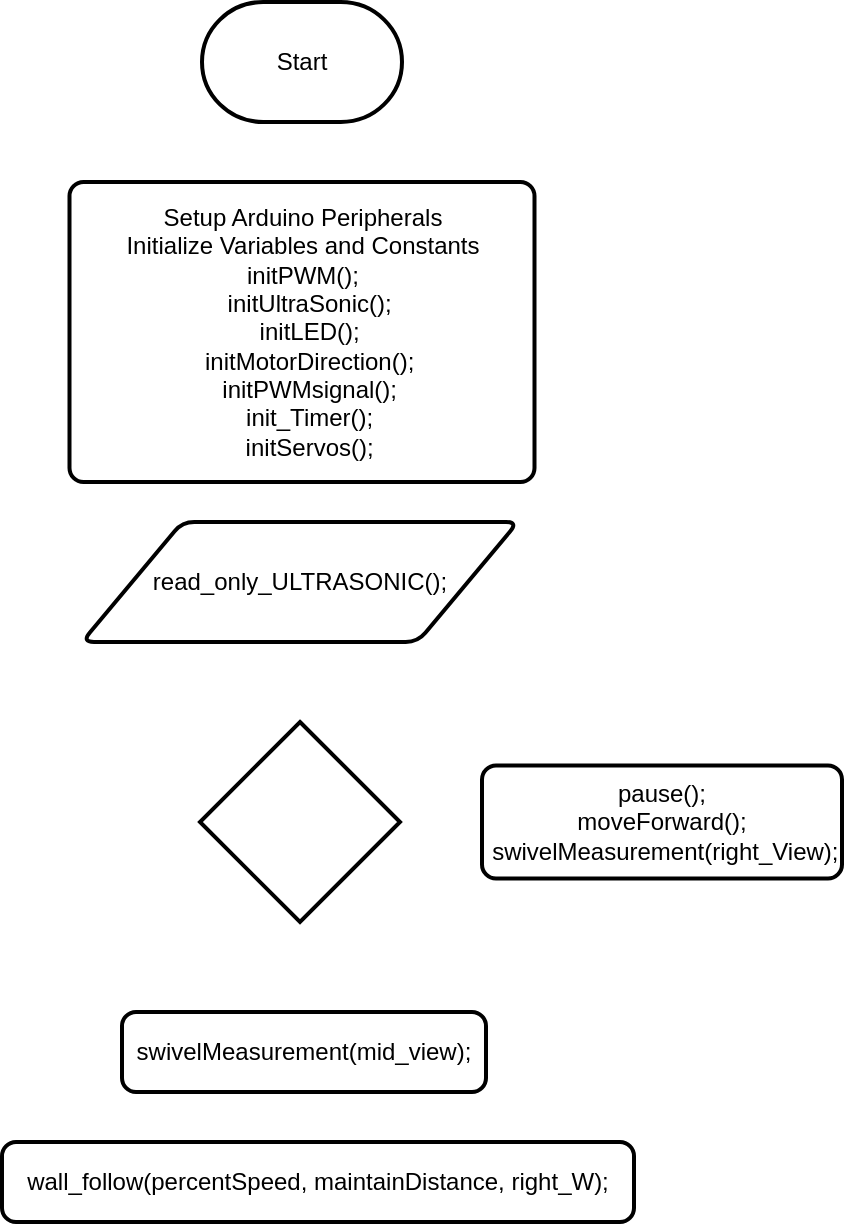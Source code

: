 <mxfile version="22.1.18" type="device">
  <diagram id="C5RBs43oDa-KdzZeNtuy" name="Page-1">
    <mxGraphModel dx="1426" dy="751" grid="1" gridSize="10" guides="1" tooltips="1" connect="1" arrows="1" fold="1" page="1" pageScale="1" pageWidth="827" pageHeight="1169" math="0" shadow="0">
      <root>
        <mxCell id="WIyWlLk6GJQsqaUBKTNV-0" />
        <mxCell id="WIyWlLk6GJQsqaUBKTNV-1" parent="WIyWlLk6GJQsqaUBKTNV-0" />
        <mxCell id="AYt_-RVkQ8dwDracrnl1-0" value="Start" style="strokeWidth=2;html=1;shape=mxgraph.flowchart.terminator;whiteSpace=wrap;" vertex="1" parent="WIyWlLk6GJQsqaUBKTNV-1">
          <mxGeometry x="310" y="60" width="100" height="60" as="geometry" />
        </mxCell>
        <mxCell id="AYt_-RVkQ8dwDracrnl1-1" value="Setup Arduino Peripherals&lt;br&gt;Initialize Variables&amp;nbsp;and Constants&lt;br&gt;&lt;div&gt;initPWM();&lt;/div&gt;&lt;div&gt;&amp;nbsp; initUltraSonic();&lt;/div&gt;&lt;div&gt;&amp;nbsp; initLED();&lt;/div&gt;&lt;div&gt;&amp;nbsp; initMotorDirection();&lt;/div&gt;&lt;div&gt;&amp;nbsp; initPWMsignal();&lt;/div&gt;&lt;div&gt;&amp;nbsp; init_Timer();&lt;/div&gt;&lt;div&gt;&amp;nbsp; initServos();&lt;/div&gt;" style="rounded=1;whiteSpace=wrap;html=1;absoluteArcSize=1;arcSize=14;strokeWidth=2;" vertex="1" parent="WIyWlLk6GJQsqaUBKTNV-1">
          <mxGeometry x="243.75" y="150" width="232.5" height="150" as="geometry" />
        </mxCell>
        <mxCell id="AYt_-RVkQ8dwDracrnl1-2" value="read_only_ULTRASONIC();" style="shape=parallelogram;html=1;strokeWidth=2;perimeter=parallelogramPerimeter;whiteSpace=wrap;rounded=1;arcSize=12;size=0.23;" vertex="1" parent="WIyWlLk6GJQsqaUBKTNV-1">
          <mxGeometry x="250" y="320" width="218" height="60" as="geometry" />
        </mxCell>
        <mxCell id="AYt_-RVkQ8dwDracrnl1-3" value="" style="strokeWidth=2;html=1;shape=mxgraph.flowchart.decision;whiteSpace=wrap;" vertex="1" parent="WIyWlLk6GJQsqaUBKTNV-1">
          <mxGeometry x="309" y="420" width="100" height="100" as="geometry" />
        </mxCell>
        <mxCell id="AYt_-RVkQ8dwDracrnl1-4" value="pause();&lt;br&gt;&lt;div&gt;&amp;nbsp;moveForward();&lt;span style=&quot;background-color: initial;&quot;&gt;&amp;nbsp; &amp;nbsp;swivelMeasurement(right_View);&lt;/span&gt;&lt;/div&gt;" style="rounded=1;whiteSpace=wrap;html=1;absoluteArcSize=1;arcSize=14;strokeWidth=2;" vertex="1" parent="WIyWlLk6GJQsqaUBKTNV-1">
          <mxGeometry x="450" y="441.75" width="180" height="56.5" as="geometry" />
        </mxCell>
        <mxCell id="AYt_-RVkQ8dwDracrnl1-7" value="wall_follow(percentSpeed, maintainDistance, right_W);" style="rounded=1;whiteSpace=wrap;html=1;absoluteArcSize=1;arcSize=14;strokeWidth=2;" vertex="1" parent="WIyWlLk6GJQsqaUBKTNV-1">
          <mxGeometry x="210" y="630" width="316" height="40" as="geometry" />
        </mxCell>
        <mxCell id="AYt_-RVkQ8dwDracrnl1-8" value="swivelMeasurement(mid_view);" style="rounded=1;whiteSpace=wrap;html=1;absoluteArcSize=1;arcSize=14;strokeWidth=2;" vertex="1" parent="WIyWlLk6GJQsqaUBKTNV-1">
          <mxGeometry x="270" y="565" width="182" height="40" as="geometry" />
        </mxCell>
      </root>
    </mxGraphModel>
  </diagram>
</mxfile>
